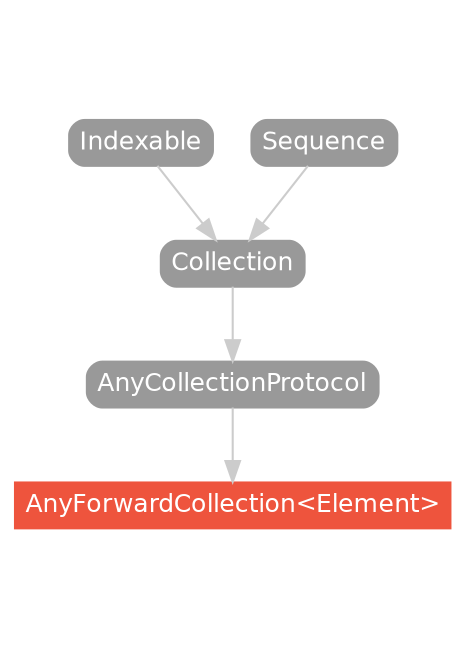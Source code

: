 strict digraph "AnyForwardCollection<Element> - Type Hierarchy - SwiftDoc.org" {
    pad="0.1,0.8"
    node [shape=box, style="filled,rounded", color="#999999", fillcolor="#999999", fontcolor=white, fontname=Helvetica, fontnames="Helvetica,sansserif", fontsize=12, margin="0.07,0.05", height="0.3"]
    edge [color="#cccccc"]
    "AnyCollectionProtocol" [URL="/protocol/AnyCollectionProtocol/hierarchy/"]
    "AnyForwardCollection<Element>" [URL="/type/AnyForwardCollection/", style="filled", fillcolor="#ee543d", color="#ee543d"]
    "Collection" [URL="/protocol/Collection/hierarchy/"]
    "Indexable" [URL="/protocol/Indexable/hierarchy/"]
    "Sequence" [URL="/protocol/Sequence/hierarchy/"]    "AnyCollectionProtocol" -> "AnyForwardCollection<Element>"
    "Collection" -> "AnyCollectionProtocol"
    "Indexable" -> "Collection"
    "Sequence" -> "Collection"
    subgraph Types {
        rank = max; "AnyForwardCollection<Element>";
    }
}